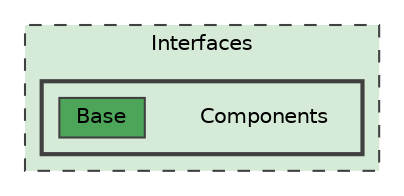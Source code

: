 digraph "C:/Users/tkefauver/Source/Repos/MonkeyPaste/Common/MonkeyPaste.Common.Plugin/Interfaces/Components"
{
 // LATEX_PDF_SIZE
  bgcolor="transparent";
  edge [fontname=Helvetica,fontsize=10,labelfontname=Helvetica,labelfontsize=10];
  node [fontname=Helvetica,fontsize=10,shape=box,height=0.2,width=0.4];
  compound=true
  subgraph clusterdir_d7a24015de3ad3397ba9b230e38f5b53 {
    graph [ bgcolor="#d5ebd8", pencolor="grey25", label="Interfaces", fontname=Helvetica,fontsize=10 style="filled,dashed", URL="dir_d7a24015de3ad3397ba9b230e38f5b53.html",tooltip=""]
  subgraph clusterdir_76e37e4ec4ab51e571a695d42b30bfb8 {
    graph [ bgcolor="#d5ebd8", pencolor="grey25", label="", fontname=Helvetica,fontsize=10 style="filled,bold", URL="dir_76e37e4ec4ab51e571a695d42b30bfb8.html",tooltip=""]
    dir_76e37e4ec4ab51e571a695d42b30bfb8 [shape=plaintext, label="Components"];
  dir_ea4c0ae2665961ee11f21e3677804fb8 [label="Base", fillcolor="#4da559", color="grey25", style="filled", URL="dir_ea4c0ae2665961ee11f21e3677804fb8.html",tooltip=""];
  }
  }
}
